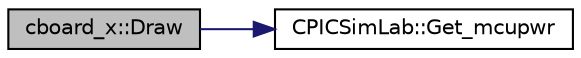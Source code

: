 digraph "cboard_x::Draw"
{
 // LATEX_PDF_SIZE
  edge [fontname="Helvetica",fontsize="10",labelfontname="Helvetica",labelfontsize="10"];
  node [fontname="Helvetica",fontsize="10",shape=record];
  rankdir="LR";
  Node1 [label="cboard_x::Draw",height=0.2,width=0.4,color="black", fillcolor="grey75", style="filled", fontcolor="black",tooltip="Called ever 100ms to draw board."];
  Node1 -> Node2 [color="midnightblue",fontsize="10",style="solid",fontname="Helvetica"];
  Node2 [label="CPICSimLab::Get_mcupwr",height=0.2,width=0.4,color="black", fillcolor="white", style="filled",URL="$class_c_p_i_c_sim_lab.html#aac9970694b88fb7fae9f99fb3d3a5403",tooltip="Return actual power status of microcontroller ON/OFF."];
}
